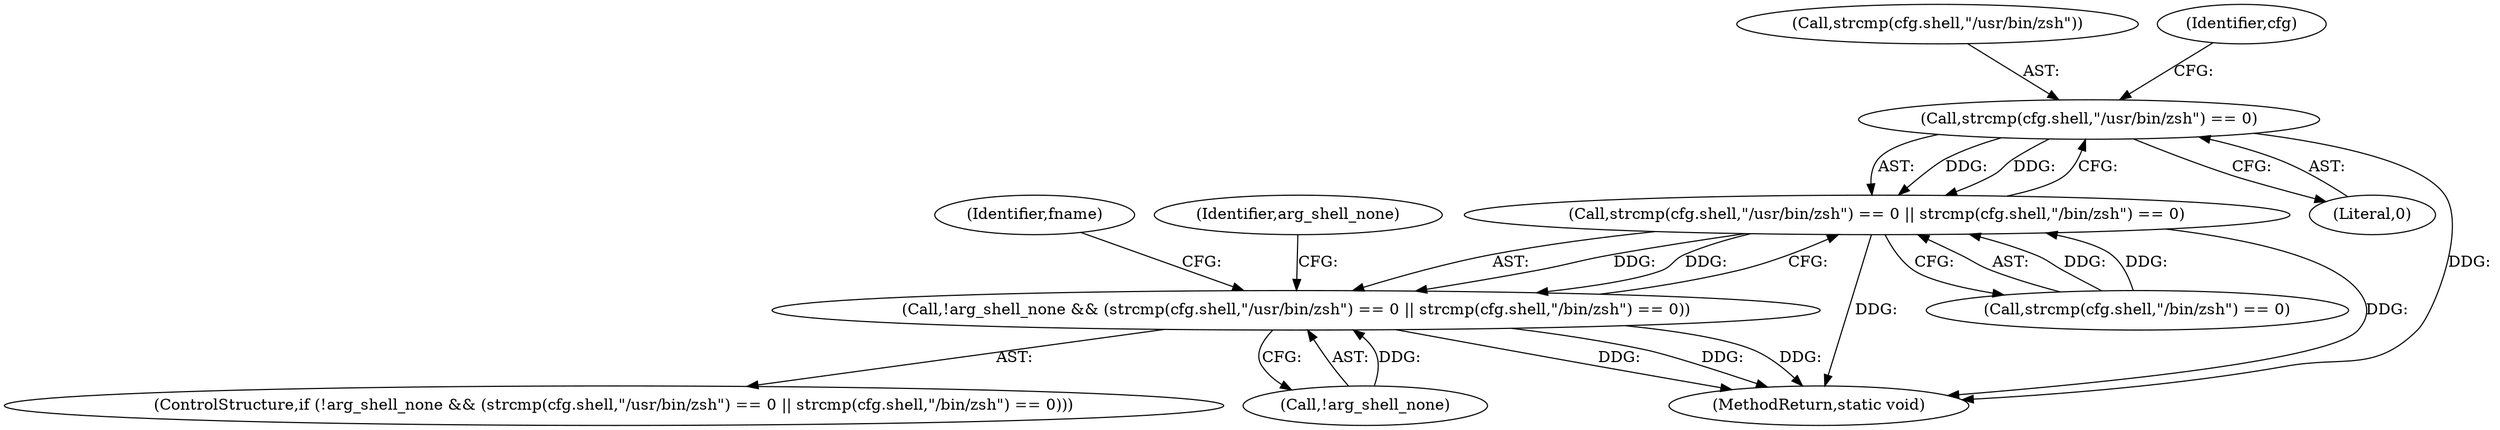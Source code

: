 digraph "0_firejail_38d418505e9ee2d326557e5639e8da49c298858f@API" {
"1000114" [label="(Call,strcmp(cfg.shell,\"/usr/bin/zsh\") == 0)"];
"1000113" [label="(Call,strcmp(cfg.shell,\"/usr/bin/zsh\") == 0 || strcmp(cfg.shell,\"/bin/zsh\") == 0)"];
"1000110" [label="(Call,!arg_shell_none && (strcmp(cfg.shell,\"/usr/bin/zsh\") == 0 || strcmp(cfg.shell,\"/bin/zsh\") == 0))"];
"1000115" [label="(Call,strcmp(cfg.shell,\"/usr/bin/zsh\"))"];
"1000124" [label="(Identifier,cfg)"];
"1000133" [label="(Identifier,fname)"];
"1000114" [label="(Call,strcmp(cfg.shell,\"/usr/bin/zsh\") == 0)"];
"1000109" [label="(ControlStructure,if (!arg_shell_none && (strcmp(cfg.shell,\"/usr/bin/zsh\") == 0 || strcmp(cfg.shell,\"/bin/zsh\") == 0)))"];
"1000111" [label="(Call,!arg_shell_none)"];
"1000110" [label="(Call,!arg_shell_none && (strcmp(cfg.shell,\"/usr/bin/zsh\") == 0 || strcmp(cfg.shell,\"/bin/zsh\") == 0))"];
"1000113" [label="(Call,strcmp(cfg.shell,\"/usr/bin/zsh\") == 0 || strcmp(cfg.shell,\"/bin/zsh\") == 0)"];
"1000120" [label="(Literal,0)"];
"1000191" [label="(Identifier,arg_shell_none)"];
"1000121" [label="(Call,strcmp(cfg.shell,\"/bin/zsh\") == 0)"];
"1000308" [label="(MethodReturn,static void)"];
"1000114" -> "1000113"  [label="AST: "];
"1000114" -> "1000120"  [label="CFG: "];
"1000115" -> "1000114"  [label="AST: "];
"1000120" -> "1000114"  [label="AST: "];
"1000124" -> "1000114"  [label="CFG: "];
"1000113" -> "1000114"  [label="CFG: "];
"1000114" -> "1000308"  [label="DDG: "];
"1000114" -> "1000113"  [label="DDG: "];
"1000114" -> "1000113"  [label="DDG: "];
"1000113" -> "1000110"  [label="AST: "];
"1000113" -> "1000121"  [label="CFG: "];
"1000121" -> "1000113"  [label="AST: "];
"1000110" -> "1000113"  [label="CFG: "];
"1000113" -> "1000308"  [label="DDG: "];
"1000113" -> "1000308"  [label="DDG: "];
"1000113" -> "1000110"  [label="DDG: "];
"1000113" -> "1000110"  [label="DDG: "];
"1000121" -> "1000113"  [label="DDG: "];
"1000121" -> "1000113"  [label="DDG: "];
"1000110" -> "1000109"  [label="AST: "];
"1000110" -> "1000111"  [label="CFG: "];
"1000111" -> "1000110"  [label="AST: "];
"1000133" -> "1000110"  [label="CFG: "];
"1000191" -> "1000110"  [label="CFG: "];
"1000110" -> "1000308"  [label="DDG: "];
"1000110" -> "1000308"  [label="DDG: "];
"1000110" -> "1000308"  [label="DDG: "];
"1000111" -> "1000110"  [label="DDG: "];
}
